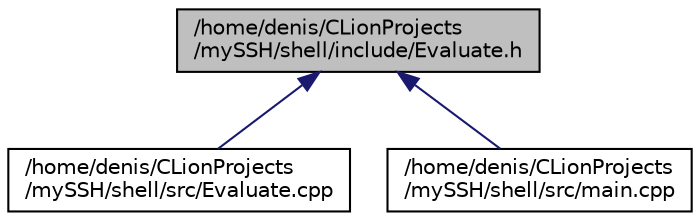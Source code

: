 digraph "/home/denis/CLionProjects/mySSH/shell/include/Evaluate.h"
{
  edge [fontname="Helvetica",fontsize="10",labelfontname="Helvetica",labelfontsize="10"];
  node [fontname="Helvetica",fontsize="10",shape=record];
  Node1 [label="/home/denis/CLionProjects\l/mySSH/shell/include/Evaluate.h",height=0.2,width=0.4,color="black", fillcolor="grey75", style="filled", fontcolor="black"];
  Node1 -> Node2 [dir="back",color="midnightblue",fontsize="10",style="solid"];
  Node2 [label="/home/denis/CLionProjects\l/mySSH/shell/src/Evaluate.cpp",height=0.2,width=0.4,color="black", fillcolor="white", style="filled",URL="$Evaluate_8cpp.html"];
  Node1 -> Node3 [dir="back",color="midnightblue",fontsize="10",style="solid"];
  Node3 [label="/home/denis/CLionProjects\l/mySSH/shell/src/main.cpp",height=0.2,width=0.4,color="black", fillcolor="white", style="filled",URL="$shell_2src_2main_8cpp.html"];
}
